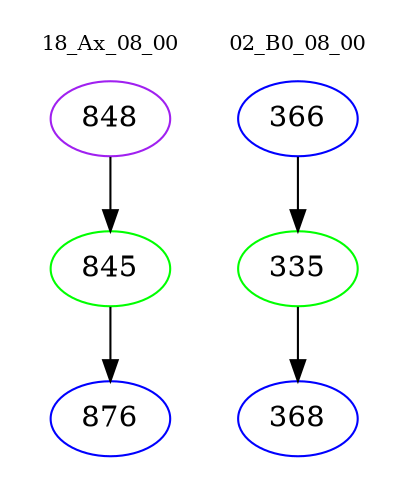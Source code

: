 digraph{
subgraph cluster_0 {
color = white
label = "18_Ax_08_00";
fontsize=10;
T0_848 [label="848", color="purple"]
T0_848 -> T0_845 [color="black"]
T0_845 [label="845", color="green"]
T0_845 -> T0_876 [color="black"]
T0_876 [label="876", color="blue"]
}
subgraph cluster_1 {
color = white
label = "02_B0_08_00";
fontsize=10;
T1_366 [label="366", color="blue"]
T1_366 -> T1_335 [color="black"]
T1_335 [label="335", color="green"]
T1_335 -> T1_368 [color="black"]
T1_368 [label="368", color="blue"]
}
}
